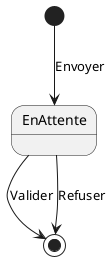 @startuml

[*] --> EnAttente : Envoyer
EnAttente --> [*] : Valider
EnAttente --> [*] : Refuser

@enduml